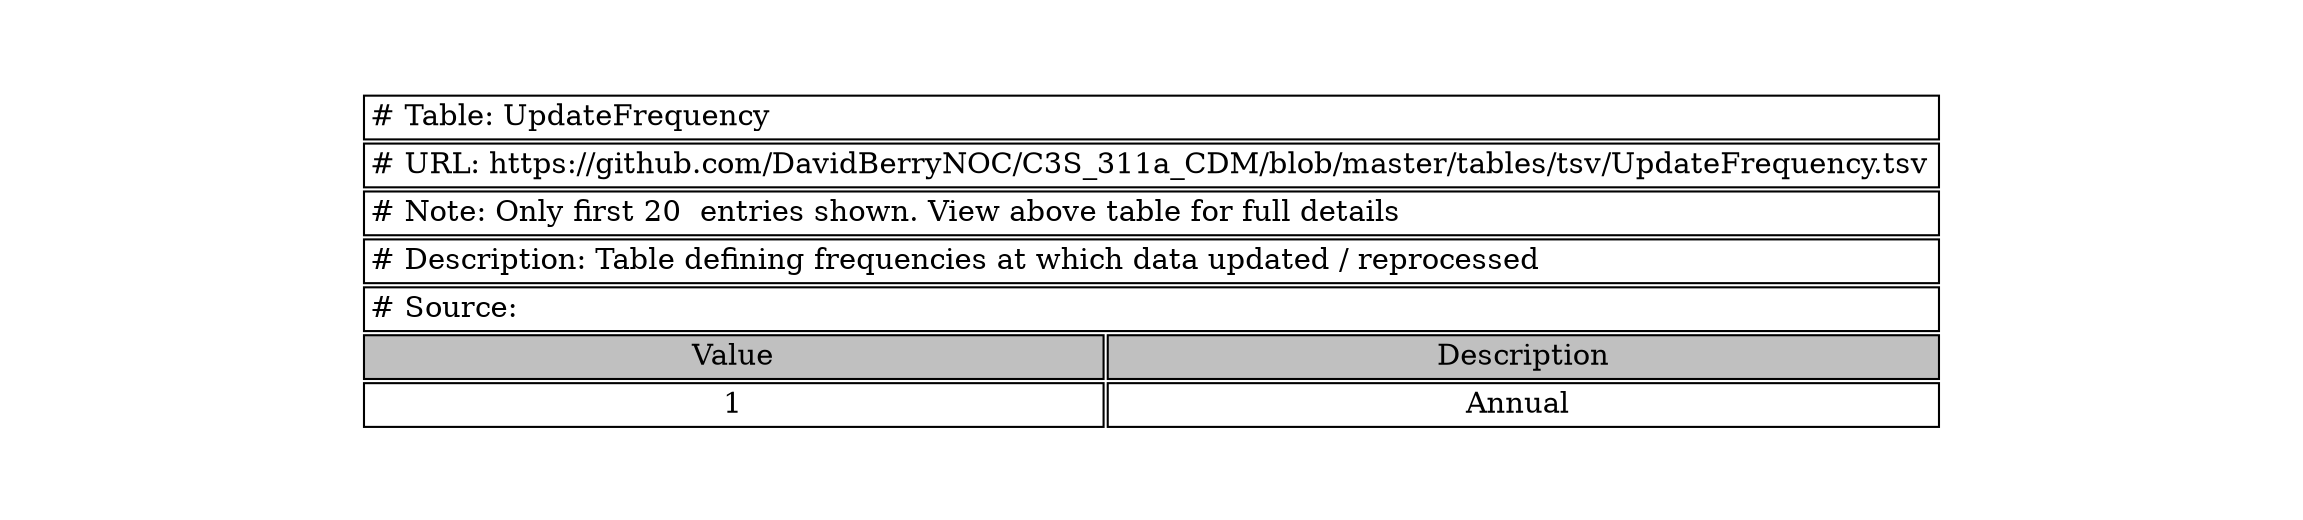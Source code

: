 digraph UpdateFrequency {
node [color=white]
UpdateFrequency [label=<<TABLE BORDER="0" CELLBORDER="1" CELLSPACING="2" COLOR="BLACK">
<TR><TD COLSPAN="2" ALIGN="left" PORT="head"># Table: UpdateFrequency</TD></TR>
<TR><TD COLSPAN="2" ALIGN="left"># URL: https://github.com/DavidBerryNOC/C3S_311a_CDM/blob/master/tables/tsv/UpdateFrequency.tsv</TD></TR>
<TR><TD COLSPAN="2" ALIGN="left"># Note: Only first 20  entries shown. View above table for full details</TD></TR>
<TR><TD ALIGN="left" COLSPAN="2"># Description: Table defining frequencies at which data updated / reprocessed</TD></TR>
<TR><TD ALIGN="left" COLSPAN="2"># Source: </TD></TR>
<TR><TD BGCOLOR="GRAY">Value</TD><TD BGCOLOR="GRAY">Description</TD></TR>
<TR><TD>1</TD><TD>Annual </TD></TR>
</TABLE>>];
}
